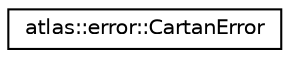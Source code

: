 digraph "Graphical Class Hierarchy"
{
  edge [fontname="Helvetica",fontsize="10",labelfontname="Helvetica",labelfontsize="10"];
  node [fontname="Helvetica",fontsize="10",shape=record];
  rankdir="LR";
  Node1 [label="atlas::error::CartanError",height=0.2,width=0.4,color="black", fillcolor="white", style="filled",URL="$structatlas_1_1error_1_1CartanError.html"];
}
